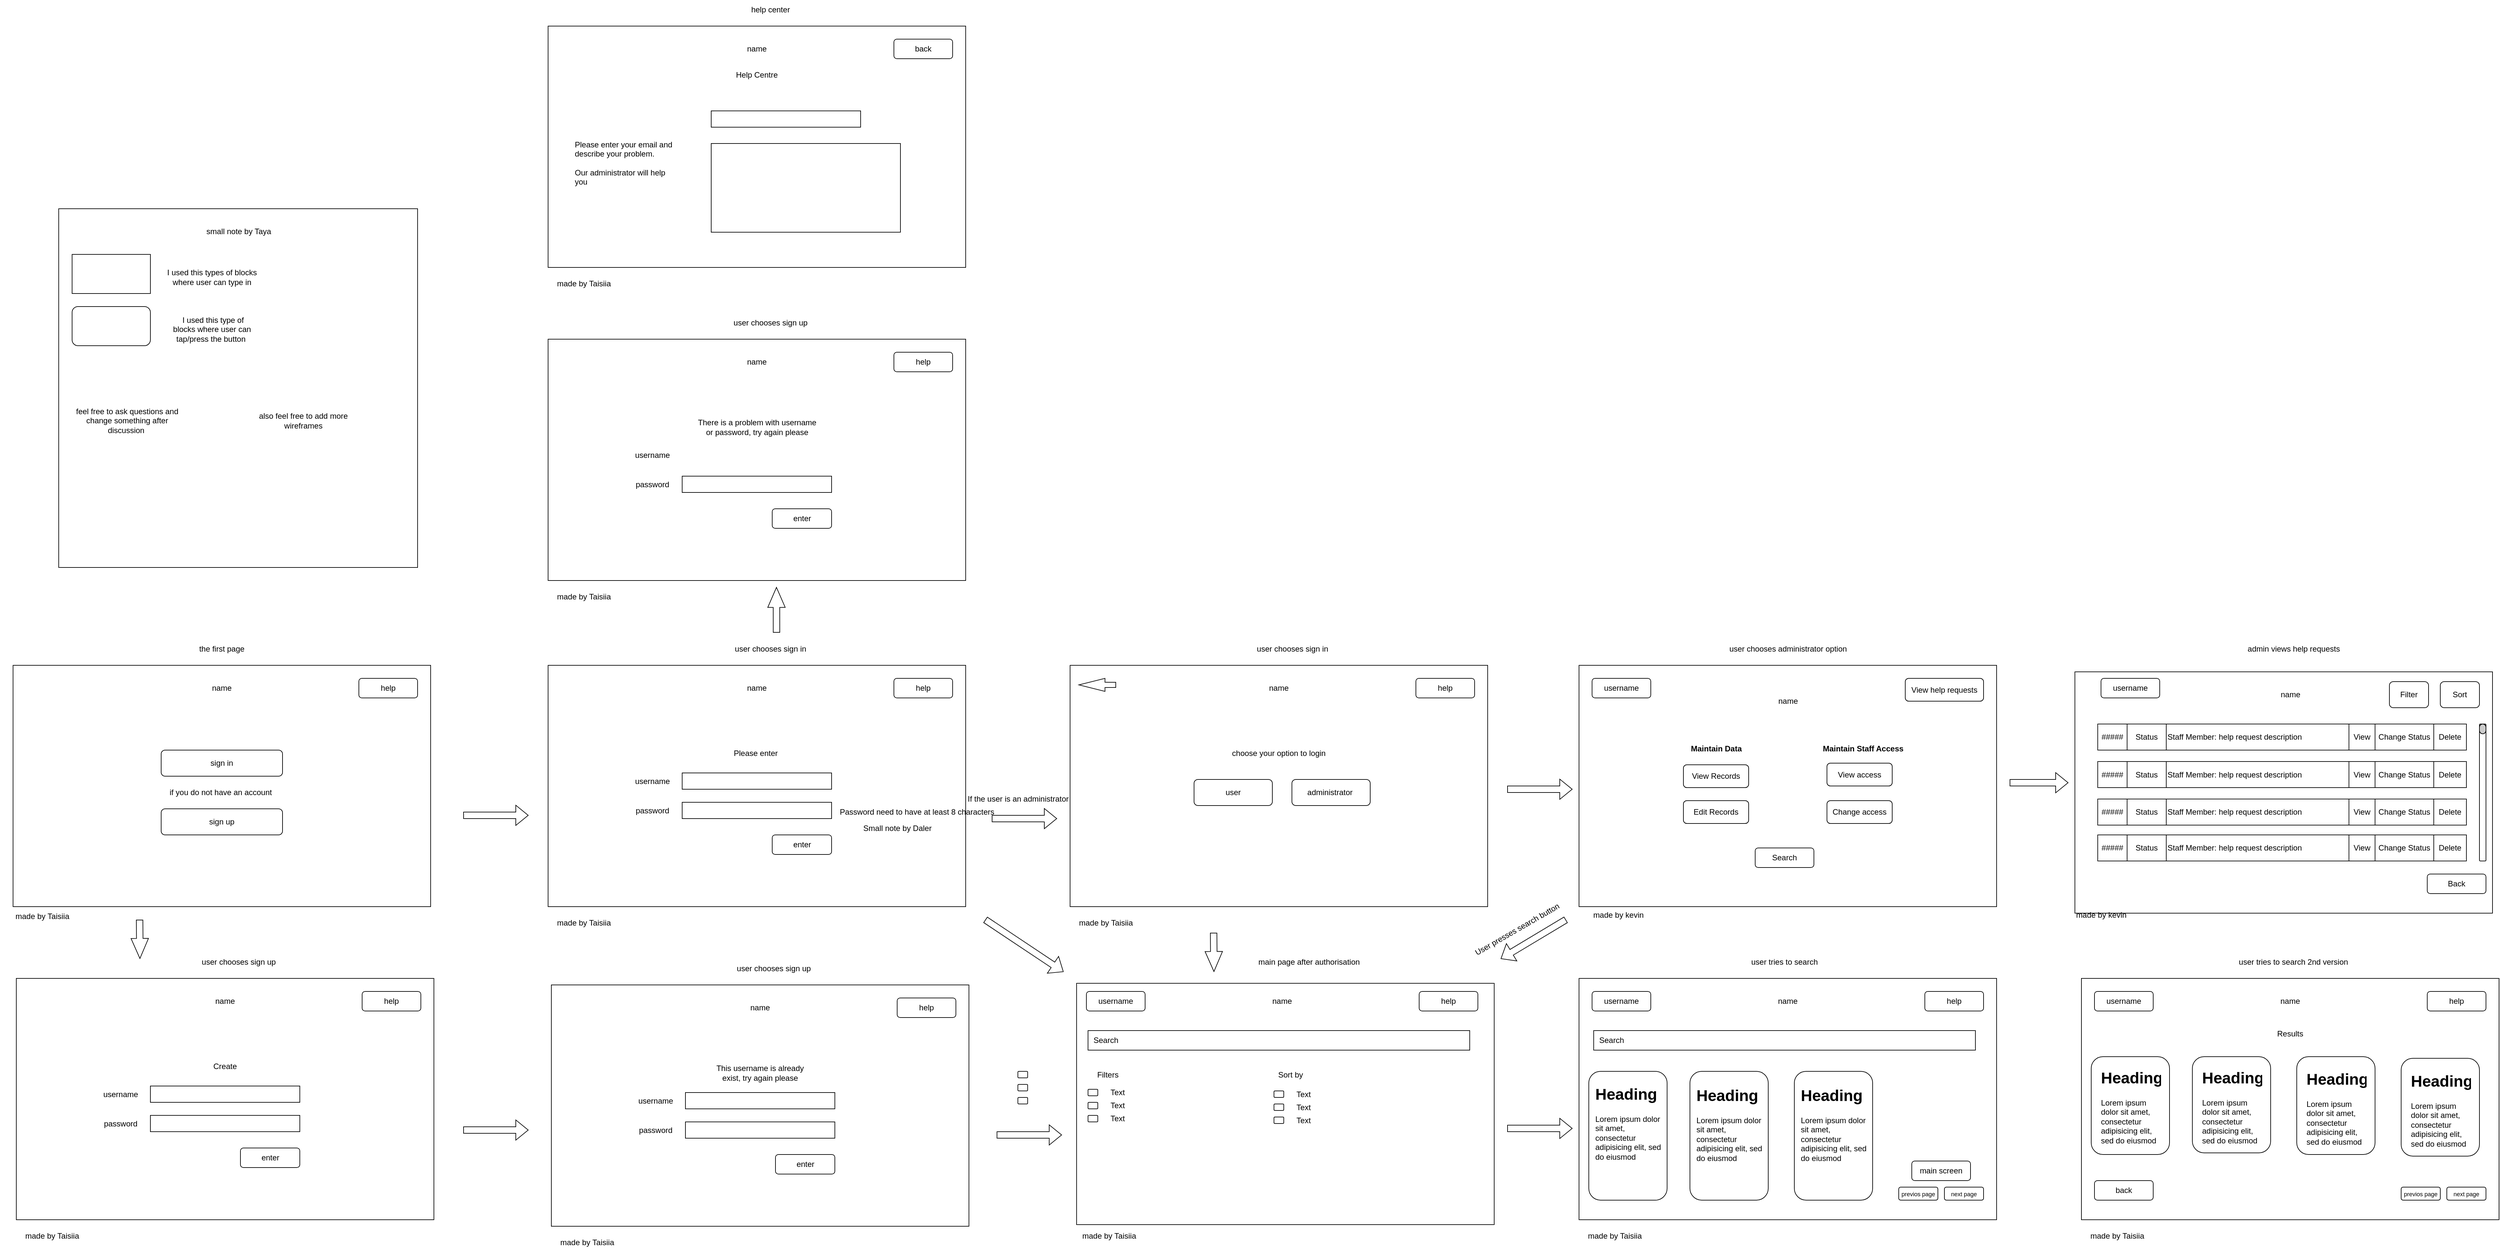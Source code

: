 <mxfile version="22.0.5" type="github">
  <diagram name="Page-1" id="gmUgVFKARMompz8cBliH">
    <mxGraphModel dx="1167" dy="1779" grid="1" gridSize="10" guides="1" tooltips="1" connect="1" arrows="1" fold="1" page="1" pageScale="1" pageWidth="827" pageHeight="1169" math="0" shadow="0">
      <root>
        <mxCell id="0" />
        <mxCell id="1" parent="0" />
        <mxCell id="yUiu3hchtchA_FLEPCTi-1" value="" style="rounded=0;whiteSpace=wrap;html=1;" parent="1" vertex="1">
          <mxGeometry x="80" y="110" width="640" height="370" as="geometry" />
        </mxCell>
        <mxCell id="yUiu3hchtchA_FLEPCTi-2" value="help" style="rounded=1;whiteSpace=wrap;html=1;" parent="1" vertex="1">
          <mxGeometry x="610" y="130" width="90" height="30" as="geometry" />
        </mxCell>
        <mxCell id="yUiu3hchtchA_FLEPCTi-3" value="name" style="text;html=1;strokeColor=none;fillColor=none;align=center;verticalAlign=middle;whiteSpace=wrap;rounded=0;" parent="1" vertex="1">
          <mxGeometry x="370" y="130" width="60" height="30" as="geometry" />
        </mxCell>
        <mxCell id="yUiu3hchtchA_FLEPCTi-5" value="sign in" style="rounded=1;whiteSpace=wrap;html=1;" parent="1" vertex="1">
          <mxGeometry x="307" y="240" width="186" height="40" as="geometry" />
        </mxCell>
        <mxCell id="yUiu3hchtchA_FLEPCTi-6" value="sign up" style="rounded=1;whiteSpace=wrap;html=1;" parent="1" vertex="1">
          <mxGeometry x="307" y="330" width="186" height="40" as="geometry" />
        </mxCell>
        <mxCell id="yUiu3hchtchA_FLEPCTi-7" value="if you do not have an account&amp;nbsp;" style="text;html=1;strokeColor=none;fillColor=none;align=center;verticalAlign=middle;whiteSpace=wrap;rounded=0;" parent="1" vertex="1">
          <mxGeometry x="300" y="290" width="200" height="30" as="geometry" />
        </mxCell>
        <mxCell id="yUiu3hchtchA_FLEPCTi-8" value="&amp;nbsp; &amp;nbsp; &amp;nbsp; &amp;nbsp; &amp;nbsp; &amp;nbsp; &amp;nbsp; &amp;nbsp; &amp;nbsp; &amp;nbsp; &amp;nbsp; &amp;nbsp; &amp;nbsp; &amp;nbsp; &amp;nbsp; &amp;nbsp; &amp;nbsp; &amp;nbsp; &amp;nbsp; &amp;nbsp; &amp;nbsp; &amp;nbsp; &amp;nbsp; &amp;nbsp; &amp;nbsp;&lt;span style=&quot;white-space: pre;&quot;&gt;&#x9;&lt;/span&gt;&lt;span style=&quot;white-space: pre;&quot;&gt;&#x9;&lt;/span&gt;&lt;span style=&quot;white-space: pre;&quot;&gt;&#x9;&lt;/span&gt;&lt;span style=&quot;white-space: pre;&quot;&gt;&#x9;&lt;/span&gt;" style="rounded=0;whiteSpace=wrap;html=1;" parent="1" vertex="1">
          <mxGeometry x="900" y="110" width="640" height="370" as="geometry" />
        </mxCell>
        <mxCell id="yUiu3hchtchA_FLEPCTi-9" value="help" style="rounded=1;whiteSpace=wrap;html=1;" parent="1" vertex="1">
          <mxGeometry x="1430" y="130" width="90" height="30" as="geometry" />
        </mxCell>
        <mxCell id="yUiu3hchtchA_FLEPCTi-10" value="name" style="text;html=1;strokeColor=none;fillColor=none;align=center;verticalAlign=middle;whiteSpace=wrap;rounded=0;" parent="1" vertex="1">
          <mxGeometry x="1190" y="130" width="60" height="30" as="geometry" />
        </mxCell>
        <mxCell id="yUiu3hchtchA_FLEPCTi-14" value="the first page" style="text;html=1;strokeColor=none;fillColor=none;align=center;verticalAlign=middle;whiteSpace=wrap;rounded=0;" parent="1" vertex="1">
          <mxGeometry x="335" y="70" width="130" height="30" as="geometry" />
        </mxCell>
        <mxCell id="yUiu3hchtchA_FLEPCTi-15" value="made by Taisiia" style="text;html=1;strokeColor=none;fillColor=none;align=center;verticalAlign=middle;whiteSpace=wrap;rounded=0;" parent="1" vertex="1">
          <mxGeometry x="60" y="480" width="130" height="30" as="geometry" />
        </mxCell>
        <mxCell id="yUiu3hchtchA_FLEPCTi-16" value="user chooses sign in" style="text;html=1;strokeColor=none;fillColor=none;align=center;verticalAlign=middle;whiteSpace=wrap;rounded=0;" parent="1" vertex="1">
          <mxGeometry x="1161" y="70" width="160" height="30" as="geometry" />
        </mxCell>
        <mxCell id="yUiu3hchtchA_FLEPCTi-17" value="Please enter&amp;nbsp;" style="text;html=1;strokeColor=none;fillColor=none;align=center;verticalAlign=middle;whiteSpace=wrap;rounded=0;" parent="1" vertex="1">
          <mxGeometry x="1145" y="230" width="150" height="30" as="geometry" />
        </mxCell>
        <mxCell id="yUiu3hchtchA_FLEPCTi-18" value="" style="rounded=0;whiteSpace=wrap;html=1;" parent="1" vertex="1">
          <mxGeometry x="1105.5" y="275" width="229" height="25" as="geometry" />
        </mxCell>
        <mxCell id="yUiu3hchtchA_FLEPCTi-20" value="" style="rounded=0;whiteSpace=wrap;html=1;" parent="1" vertex="1">
          <mxGeometry x="1105.5" y="320" width="229" height="25" as="geometry" />
        </mxCell>
        <mxCell id="yUiu3hchtchA_FLEPCTi-21" value="enter" style="rounded=1;whiteSpace=wrap;html=1;" parent="1" vertex="1">
          <mxGeometry x="1243.5" y="370" width="91" height="30" as="geometry" />
        </mxCell>
        <mxCell id="yUiu3hchtchA_FLEPCTi-22" value="username" style="text;html=1;strokeColor=none;fillColor=none;align=center;verticalAlign=middle;whiteSpace=wrap;rounded=0;" parent="1" vertex="1">
          <mxGeometry x="1030" y="272.5" width="60" height="30" as="geometry" />
        </mxCell>
        <mxCell id="yUiu3hchtchA_FLEPCTi-23" value="password" style="text;html=1;strokeColor=none;fillColor=none;align=center;verticalAlign=middle;whiteSpace=wrap;rounded=0;" parent="1" vertex="1">
          <mxGeometry x="1030" y="317.5" width="60" height="30" as="geometry" />
        </mxCell>
        <mxCell id="yUiu3hchtchA_FLEPCTi-25" value="made by Taisiia" style="text;html=1;strokeColor=none;fillColor=none;align=center;verticalAlign=middle;whiteSpace=wrap;rounded=0;" parent="1" vertex="1">
          <mxGeometry x="890" y="490" width="130" height="30" as="geometry" />
        </mxCell>
        <mxCell id="yUiu3hchtchA_FLEPCTi-26" value="" style="rounded=0;whiteSpace=wrap;html=1;" parent="1" vertex="1">
          <mxGeometry x="85" y="590" width="640" height="370" as="geometry" />
        </mxCell>
        <mxCell id="yUiu3hchtchA_FLEPCTi-27" value="help" style="rounded=1;whiteSpace=wrap;html=1;" parent="1" vertex="1">
          <mxGeometry x="615" y="610" width="90" height="30" as="geometry" />
        </mxCell>
        <mxCell id="yUiu3hchtchA_FLEPCTi-28" value="name" style="text;html=1;strokeColor=none;fillColor=none;align=center;verticalAlign=middle;whiteSpace=wrap;rounded=0;" parent="1" vertex="1">
          <mxGeometry x="375" y="610" width="60" height="30" as="geometry" />
        </mxCell>
        <mxCell id="yUiu3hchtchA_FLEPCTi-29" value="user chooses sign up" style="text;html=1;strokeColor=none;fillColor=none;align=center;verticalAlign=middle;whiteSpace=wrap;rounded=0;" parent="1" vertex="1">
          <mxGeometry x="346" y="550" width="160" height="30" as="geometry" />
        </mxCell>
        <mxCell id="yUiu3hchtchA_FLEPCTi-30" value="Create" style="text;html=1;strokeColor=none;fillColor=none;align=center;verticalAlign=middle;whiteSpace=wrap;rounded=0;" parent="1" vertex="1">
          <mxGeometry x="330" y="710" width="150" height="30" as="geometry" />
        </mxCell>
        <mxCell id="yUiu3hchtchA_FLEPCTi-31" value="" style="rounded=0;whiteSpace=wrap;html=1;" parent="1" vertex="1">
          <mxGeometry x="290.5" y="755" width="229" height="25" as="geometry" />
        </mxCell>
        <mxCell id="yUiu3hchtchA_FLEPCTi-32" value="" style="rounded=0;whiteSpace=wrap;html=1;" parent="1" vertex="1">
          <mxGeometry x="290.5" y="800" width="229" height="25" as="geometry" />
        </mxCell>
        <mxCell id="yUiu3hchtchA_FLEPCTi-33" value="enter" style="rounded=1;whiteSpace=wrap;html=1;" parent="1" vertex="1">
          <mxGeometry x="428.5" y="850" width="91" height="30" as="geometry" />
        </mxCell>
        <mxCell id="yUiu3hchtchA_FLEPCTi-34" value="username" style="text;html=1;strokeColor=none;fillColor=none;align=center;verticalAlign=middle;whiteSpace=wrap;rounded=0;" parent="1" vertex="1">
          <mxGeometry x="215" y="752.5" width="60" height="30" as="geometry" />
        </mxCell>
        <mxCell id="yUiu3hchtchA_FLEPCTi-35" value="password" style="text;html=1;strokeColor=none;fillColor=none;align=center;verticalAlign=middle;whiteSpace=wrap;rounded=0;" parent="1" vertex="1">
          <mxGeometry x="215" y="797.5" width="60" height="30" as="geometry" />
        </mxCell>
        <mxCell id="yUiu3hchtchA_FLEPCTi-36" value="made by Taisiia" style="text;html=1;strokeColor=none;fillColor=none;align=center;verticalAlign=middle;whiteSpace=wrap;rounded=0;" parent="1" vertex="1">
          <mxGeometry x="75" y="970" width="130" height="30" as="geometry" />
        </mxCell>
        <mxCell id="yUiu3hchtchA_FLEPCTi-37" value="" style="rounded=0;whiteSpace=wrap;html=1;" parent="1" vertex="1">
          <mxGeometry x="1700" y="110" width="640" height="370" as="geometry" />
        </mxCell>
        <mxCell id="yUiu3hchtchA_FLEPCTi-38" value="help" style="rounded=1;whiteSpace=wrap;html=1;" parent="1" vertex="1">
          <mxGeometry x="2230" y="130" width="90" height="30" as="geometry" />
        </mxCell>
        <mxCell id="yUiu3hchtchA_FLEPCTi-39" value="name" style="text;html=1;strokeColor=none;fillColor=none;align=center;verticalAlign=middle;whiteSpace=wrap;rounded=0;" parent="1" vertex="1">
          <mxGeometry x="1990" y="130" width="60" height="30" as="geometry" />
        </mxCell>
        <mxCell id="yUiu3hchtchA_FLEPCTi-40" value="user chooses sign in" style="text;html=1;strokeColor=none;fillColor=none;align=center;verticalAlign=middle;whiteSpace=wrap;rounded=0;" parent="1" vertex="1">
          <mxGeometry x="1961" y="70" width="160" height="30" as="geometry" />
        </mxCell>
        <mxCell id="yUiu3hchtchA_FLEPCTi-41" value="choose your option to login" style="text;html=1;strokeColor=none;fillColor=none;align=center;verticalAlign=middle;whiteSpace=wrap;rounded=0;" parent="1" vertex="1">
          <mxGeometry x="1945" y="230" width="150" height="30" as="geometry" />
        </mxCell>
        <mxCell id="yUiu3hchtchA_FLEPCTi-47" value="made by Taisiia" style="text;html=1;strokeColor=none;fillColor=none;align=center;verticalAlign=middle;whiteSpace=wrap;rounded=0;" parent="1" vertex="1">
          <mxGeometry x="1690" y="490" width="130" height="30" as="geometry" />
        </mxCell>
        <mxCell id="yUiu3hchtchA_FLEPCTi-48" value="user" style="rounded=1;whiteSpace=wrap;html=1;" parent="1" vertex="1">
          <mxGeometry x="1890" y="285" width="120" height="40" as="geometry" />
        </mxCell>
        <mxCell id="yUiu3hchtchA_FLEPCTi-49" value="administrator&amp;nbsp;" style="rounded=1;whiteSpace=wrap;html=1;" parent="1" vertex="1">
          <mxGeometry x="2040" y="285" width="120" height="40" as="geometry" />
        </mxCell>
        <mxCell id="PiKiJsa5mSB-Z5FfggwC-1" value="" style="rounded=0;whiteSpace=wrap;html=1;" parent="1" vertex="1">
          <mxGeometry x="1710" y="597.5" width="640" height="370" as="geometry" />
        </mxCell>
        <mxCell id="PiKiJsa5mSB-Z5FfggwC-2" value="help" style="rounded=1;whiteSpace=wrap;html=1;" parent="1" vertex="1">
          <mxGeometry x="2235" y="610" width="90" height="30" as="geometry" />
        </mxCell>
        <mxCell id="PiKiJsa5mSB-Z5FfggwC-3" value="name" style="text;html=1;strokeColor=none;fillColor=none;align=center;verticalAlign=middle;whiteSpace=wrap;rounded=0;" parent="1" vertex="1">
          <mxGeometry x="1995" y="610" width="60" height="30" as="geometry" />
        </mxCell>
        <mxCell id="PiKiJsa5mSB-Z5FfggwC-4" value="main page after authorisation&amp;nbsp;" style="text;html=1;strokeColor=none;fillColor=none;align=center;verticalAlign=middle;whiteSpace=wrap;rounded=0;" parent="1" vertex="1">
          <mxGeometry x="1966" y="550" width="204" height="30" as="geometry" />
        </mxCell>
        <mxCell id="PiKiJsa5mSB-Z5FfggwC-6" value="made by Taisiia" style="text;html=1;strokeColor=none;fillColor=none;align=center;verticalAlign=middle;whiteSpace=wrap;rounded=0;" parent="1" vertex="1">
          <mxGeometry x="1695" y="970" width="130" height="30" as="geometry" />
        </mxCell>
        <mxCell id="PiKiJsa5mSB-Z5FfggwC-9" value="" style="rounded=0;whiteSpace=wrap;html=1;" parent="1" vertex="1">
          <mxGeometry x="1727.5" y="670" width="585" height="30" as="geometry" />
        </mxCell>
        <mxCell id="PiKiJsa5mSB-Z5FfggwC-10" value="Search" style="text;html=1;strokeColor=none;fillColor=none;align=center;verticalAlign=middle;whiteSpace=wrap;rounded=0;" parent="1" vertex="1">
          <mxGeometry x="1725" y="670" width="60" height="30" as="geometry" />
        </mxCell>
        <mxCell id="PiKiJsa5mSB-Z5FfggwC-11" value="Filters" style="text;html=1;strokeColor=none;fillColor=none;align=center;verticalAlign=middle;whiteSpace=wrap;rounded=0;" parent="1" vertex="1">
          <mxGeometry x="1727.5" y="722.5" width="60" height="30" as="geometry" />
        </mxCell>
        <mxCell id="PiKiJsa5mSB-Z5FfggwC-12" value="Sort by" style="text;html=1;strokeColor=none;fillColor=none;align=center;verticalAlign=middle;whiteSpace=wrap;rounded=0;" parent="1" vertex="1">
          <mxGeometry x="2008" y="722.5" width="60" height="30" as="geometry" />
        </mxCell>
        <mxCell id="PiKiJsa5mSB-Z5FfggwC-13" value="Text" style="text;html=1;strokeColor=none;fillColor=none;align=center;verticalAlign=middle;whiteSpace=wrap;rounded=0;" parent="1" vertex="1">
          <mxGeometry x="1742.5" y="750" width="60" height="30" as="geometry" />
        </mxCell>
        <mxCell id="PiKiJsa5mSB-Z5FfggwC-15" value="" style="rounded=1;whiteSpace=wrap;html=1;" parent="1" vertex="1">
          <mxGeometry x="1727.5" y="760" width="15" height="10" as="geometry" />
        </mxCell>
        <mxCell id="PiKiJsa5mSB-Z5FfggwC-16" value="" style="rounded=1;whiteSpace=wrap;html=1;" parent="1" vertex="1">
          <mxGeometry x="1727.5" y="780" width="15" height="10" as="geometry" />
        </mxCell>
        <mxCell id="PiKiJsa5mSB-Z5FfggwC-17" value="" style="rounded=1;whiteSpace=wrap;html=1;" parent="1" vertex="1">
          <mxGeometry x="1727.5" y="800" width="15" height="10" as="geometry" />
        </mxCell>
        <mxCell id="PiKiJsa5mSB-Z5FfggwC-23" value="" style="shape=flexArrow;endArrow=classic;html=1;rounded=0;" parent="1" edge="1">
          <mxGeometry width="50" height="50" relative="1" as="geometry">
            <mxPoint x="770" y="340" as="sourcePoint" />
            <mxPoint x="870" y="340" as="targetPoint" />
          </mxGeometry>
        </mxCell>
        <mxCell id="PiKiJsa5mSB-Z5FfggwC-24" value="" style="shape=flexArrow;endArrow=classic;html=1;rounded=0;" parent="1" edge="1">
          <mxGeometry width="50" height="50" relative="1" as="geometry">
            <mxPoint x="1580" y="345" as="sourcePoint" />
            <mxPoint x="1680" y="345" as="targetPoint" />
          </mxGeometry>
        </mxCell>
        <mxCell id="PiKiJsa5mSB-Z5FfggwC-28" value="" style="rounded=1;whiteSpace=wrap;html=1;" parent="1" vertex="1">
          <mxGeometry x="1620" y="732.5" width="15" height="10" as="geometry" />
        </mxCell>
        <mxCell id="PiKiJsa5mSB-Z5FfggwC-29" value="" style="rounded=1;whiteSpace=wrap;html=1;" parent="1" vertex="1">
          <mxGeometry x="1620" y="752.5" width="15" height="10" as="geometry" />
        </mxCell>
        <mxCell id="PiKiJsa5mSB-Z5FfggwC-30" value="" style="rounded=1;whiteSpace=wrap;html=1;" parent="1" vertex="1">
          <mxGeometry x="1620" y="772.5" width="15" height="10" as="geometry" />
        </mxCell>
        <mxCell id="PiKiJsa5mSB-Z5FfggwC-31" value="" style="rounded=1;whiteSpace=wrap;html=1;" parent="1" vertex="1">
          <mxGeometry x="2012.5" y="762.5" width="15" height="10" as="geometry" />
        </mxCell>
        <mxCell id="PiKiJsa5mSB-Z5FfggwC-32" value="" style="rounded=1;whiteSpace=wrap;html=1;" parent="1" vertex="1">
          <mxGeometry x="2012.5" y="782.5" width="15" height="10" as="geometry" />
        </mxCell>
        <mxCell id="PiKiJsa5mSB-Z5FfggwC-33" value="" style="rounded=1;whiteSpace=wrap;html=1;" parent="1" vertex="1">
          <mxGeometry x="2012.5" y="802.5" width="15" height="10" as="geometry" />
        </mxCell>
        <mxCell id="PiKiJsa5mSB-Z5FfggwC-34" value="Text" style="text;html=1;strokeColor=none;fillColor=none;align=center;verticalAlign=middle;whiteSpace=wrap;rounded=0;" parent="1" vertex="1">
          <mxGeometry x="1742.5" y="770" width="60" height="30" as="geometry" />
        </mxCell>
        <mxCell id="PiKiJsa5mSB-Z5FfggwC-35" value="Text" style="text;html=1;strokeColor=none;fillColor=none;align=center;verticalAlign=middle;whiteSpace=wrap;rounded=0;" parent="1" vertex="1">
          <mxGeometry x="1742.5" y="790" width="60" height="30" as="geometry" />
        </mxCell>
        <mxCell id="PiKiJsa5mSB-Z5FfggwC-36" value="Text" style="text;html=1;strokeColor=none;fillColor=none;align=center;verticalAlign=middle;whiteSpace=wrap;rounded=0;" parent="1" vertex="1">
          <mxGeometry x="2027.5" y="792.5" width="60" height="30" as="geometry" />
        </mxCell>
        <mxCell id="PiKiJsa5mSB-Z5FfggwC-37" value="Text" style="text;html=1;strokeColor=none;fillColor=none;align=center;verticalAlign=middle;whiteSpace=wrap;rounded=0;" parent="1" vertex="1">
          <mxGeometry x="2027.5" y="772.5" width="60" height="30" as="geometry" />
        </mxCell>
        <mxCell id="PiKiJsa5mSB-Z5FfggwC-38" value="Text" style="text;html=1;strokeColor=none;fillColor=none;align=center;verticalAlign=middle;whiteSpace=wrap;rounded=0;" parent="1" vertex="1">
          <mxGeometry x="2027.5" y="752.5" width="60" height="30" as="geometry" />
        </mxCell>
        <mxCell id="PiKiJsa5mSB-Z5FfggwC-39" value="" style="rounded=0;whiteSpace=wrap;html=1;" parent="1" vertex="1">
          <mxGeometry x="905" y="600" width="640" height="370" as="geometry" />
        </mxCell>
        <mxCell id="PiKiJsa5mSB-Z5FfggwC-40" value="help" style="rounded=1;whiteSpace=wrap;html=1;" parent="1" vertex="1">
          <mxGeometry x="1435" y="620" width="90" height="30" as="geometry" />
        </mxCell>
        <mxCell id="PiKiJsa5mSB-Z5FfggwC-41" value="name" style="text;html=1;strokeColor=none;fillColor=none;align=center;verticalAlign=middle;whiteSpace=wrap;rounded=0;" parent="1" vertex="1">
          <mxGeometry x="1195" y="620" width="60" height="30" as="geometry" />
        </mxCell>
        <mxCell id="PiKiJsa5mSB-Z5FfggwC-42" value="user chooses sign up" style="text;html=1;strokeColor=none;fillColor=none;align=center;verticalAlign=middle;whiteSpace=wrap;rounded=0;" parent="1" vertex="1">
          <mxGeometry x="1166" y="560" width="160" height="30" as="geometry" />
        </mxCell>
        <mxCell id="PiKiJsa5mSB-Z5FfggwC-43" value="This username is already exist, try again please" style="text;html=1;strokeColor=none;fillColor=none;align=center;verticalAlign=middle;whiteSpace=wrap;rounded=0;" parent="1" vertex="1">
          <mxGeometry x="1150" y="720" width="150" height="30" as="geometry" />
        </mxCell>
        <mxCell id="PiKiJsa5mSB-Z5FfggwC-44" value="" style="rounded=0;whiteSpace=wrap;html=1;" parent="1" vertex="1">
          <mxGeometry x="1110.5" y="765" width="229" height="25" as="geometry" />
        </mxCell>
        <mxCell id="PiKiJsa5mSB-Z5FfggwC-45" value="" style="rounded=0;whiteSpace=wrap;html=1;" parent="1" vertex="1">
          <mxGeometry x="1110.5" y="810" width="229" height="25" as="geometry" />
        </mxCell>
        <mxCell id="PiKiJsa5mSB-Z5FfggwC-46" value="enter" style="rounded=1;whiteSpace=wrap;html=1;" parent="1" vertex="1">
          <mxGeometry x="1248.5" y="860" width="91" height="30" as="geometry" />
        </mxCell>
        <mxCell id="PiKiJsa5mSB-Z5FfggwC-47" value="username" style="text;html=1;strokeColor=none;fillColor=none;align=center;verticalAlign=middle;whiteSpace=wrap;rounded=0;" parent="1" vertex="1">
          <mxGeometry x="1035" y="762.5" width="60" height="30" as="geometry" />
        </mxCell>
        <mxCell id="PiKiJsa5mSB-Z5FfggwC-48" value="password" style="text;html=1;strokeColor=none;fillColor=none;align=center;verticalAlign=middle;whiteSpace=wrap;rounded=0;" parent="1" vertex="1">
          <mxGeometry x="1035" y="807.5" width="60" height="30" as="geometry" />
        </mxCell>
        <mxCell id="PiKiJsa5mSB-Z5FfggwC-49" value="made by Taisiia" style="text;html=1;strokeColor=none;fillColor=none;align=center;verticalAlign=middle;whiteSpace=wrap;rounded=0;" parent="1" vertex="1">
          <mxGeometry x="895" y="980" width="130" height="30" as="geometry" />
        </mxCell>
        <mxCell id="PiKiJsa5mSB-Z5FfggwC-50" value="" style="shape=flexArrow;endArrow=classic;html=1;rounded=0;" parent="1" edge="1">
          <mxGeometry width="50" height="50" relative="1" as="geometry">
            <mxPoint x="770" y="822.5" as="sourcePoint" />
            <mxPoint x="870" y="822.5" as="targetPoint" />
          </mxGeometry>
        </mxCell>
        <mxCell id="PiKiJsa5mSB-Z5FfggwC-51" value="" style="shape=flexArrow;endArrow=classic;html=1;rounded=0;endWidth=15.714;endSize=9.914;" parent="1" edge="1">
          <mxGeometry width="50" height="50" relative="1" as="geometry">
            <mxPoint x="273.95" y="500" as="sourcePoint" />
            <mxPoint x="274.45" y="560" as="targetPoint" />
          </mxGeometry>
        </mxCell>
        <mxCell id="PiKiJsa5mSB-Z5FfggwC-52" value="" style="shape=flexArrow;endArrow=classic;html=1;rounded=0;" parent="1" edge="1">
          <mxGeometry width="50" height="50" relative="1" as="geometry">
            <mxPoint x="1587.5" y="830" as="sourcePoint" />
            <mxPoint x="1687.5" y="830" as="targetPoint" />
          </mxGeometry>
        </mxCell>
        <mxCell id="PiKiJsa5mSB-Z5FfggwC-53" value="" style="shape=flexArrow;endArrow=classic;html=1;rounded=0;endWidth=15.714;endSize=9.914;" parent="1" edge="1">
          <mxGeometry width="50" height="50" relative="1" as="geometry">
            <mxPoint x="1920" y="520" as="sourcePoint" />
            <mxPoint x="1920.5" y="580" as="targetPoint" />
          </mxGeometry>
        </mxCell>
        <mxCell id="PiKiJsa5mSB-Z5FfggwC-54" value="" style="rounded=0;whiteSpace=wrap;html=1;" parent="1" vertex="1">
          <mxGeometry x="900" y="-390" width="640" height="370" as="geometry" />
        </mxCell>
        <mxCell id="PiKiJsa5mSB-Z5FfggwC-55" value="help" style="rounded=1;whiteSpace=wrap;html=1;" parent="1" vertex="1">
          <mxGeometry x="1430" y="-370" width="90" height="30" as="geometry" />
        </mxCell>
        <mxCell id="PiKiJsa5mSB-Z5FfggwC-56" value="name" style="text;html=1;strokeColor=none;fillColor=none;align=center;verticalAlign=middle;whiteSpace=wrap;rounded=0;" parent="1" vertex="1">
          <mxGeometry x="1190" y="-370" width="60" height="30" as="geometry" />
        </mxCell>
        <mxCell id="PiKiJsa5mSB-Z5FfggwC-57" value="user chooses sign up" style="text;html=1;strokeColor=none;fillColor=none;align=center;verticalAlign=middle;whiteSpace=wrap;rounded=0;" parent="1" vertex="1">
          <mxGeometry x="1161" y="-430" width="160" height="30" as="geometry" />
        </mxCell>
        <mxCell id="PiKiJsa5mSB-Z5FfggwC-58" value="There is a problem with username or password, try again please" style="text;html=1;strokeColor=none;fillColor=none;align=center;verticalAlign=middle;whiteSpace=wrap;rounded=0;" parent="1" vertex="1">
          <mxGeometry x="1122.5" y="-270" width="195" height="30" as="geometry" />
        </mxCell>
        <mxCell id="PiKiJsa5mSB-Z5FfggwC-59" value="" style="rounded=0;whiteSpace=wrap;html=1;" parent="1" vertex="1">
          <mxGeometry x="1150" y="-770" width="229" height="25" as="geometry" />
        </mxCell>
        <mxCell id="PiKiJsa5mSB-Z5FfggwC-60" value="" style="rounded=0;whiteSpace=wrap;html=1;" parent="1" vertex="1">
          <mxGeometry x="1105.5" y="-180" width="229" height="25" as="geometry" />
        </mxCell>
        <mxCell id="PiKiJsa5mSB-Z5FfggwC-61" value="enter" style="rounded=1;whiteSpace=wrap;html=1;" parent="1" vertex="1">
          <mxGeometry x="1243.5" y="-130" width="91" height="30" as="geometry" />
        </mxCell>
        <mxCell id="PiKiJsa5mSB-Z5FfggwC-62" value="username" style="text;html=1;strokeColor=none;fillColor=none;align=center;verticalAlign=middle;whiteSpace=wrap;rounded=0;" parent="1" vertex="1">
          <mxGeometry x="1030" y="-227.5" width="60" height="30" as="geometry" />
        </mxCell>
        <mxCell id="PiKiJsa5mSB-Z5FfggwC-63" value="password" style="text;html=1;strokeColor=none;fillColor=none;align=center;verticalAlign=middle;whiteSpace=wrap;rounded=0;" parent="1" vertex="1">
          <mxGeometry x="1030" y="-182.5" width="60" height="30" as="geometry" />
        </mxCell>
        <mxCell id="PiKiJsa5mSB-Z5FfggwC-64" value="made by Taisiia" style="text;html=1;strokeColor=none;fillColor=none;align=center;verticalAlign=middle;whiteSpace=wrap;rounded=0;" parent="1" vertex="1">
          <mxGeometry x="890" y="-10" width="130" height="30" as="geometry" />
        </mxCell>
        <mxCell id="PiKiJsa5mSB-Z5FfggwC-65" value="" style="shape=flexArrow;endArrow=classic;html=1;rounded=0;endWidth=15.714;endSize=9.914;entryX=0.328;entryY=1;entryDx=0;entryDy=0;entryPerimeter=0;" parent="1" edge="1">
          <mxGeometry width="50" height="50" relative="1" as="geometry">
            <mxPoint x="1250.08" y="60" as="sourcePoint" />
            <mxPoint x="1250" y="-10.0" as="targetPoint" />
          </mxGeometry>
        </mxCell>
        <mxCell id="PiKiJsa5mSB-Z5FfggwC-66" value="" style="rounded=0;whiteSpace=wrap;html=1;" parent="1" vertex="1">
          <mxGeometry x="2480" y="590" width="640" height="370" as="geometry" />
        </mxCell>
        <mxCell id="PiKiJsa5mSB-Z5FfggwC-67" value="help" style="rounded=1;whiteSpace=wrap;html=1;" parent="1" vertex="1">
          <mxGeometry x="3010" y="610" width="90" height="30" as="geometry" />
        </mxCell>
        <mxCell id="PiKiJsa5mSB-Z5FfggwC-68" value="name" style="text;html=1;strokeColor=none;fillColor=none;align=center;verticalAlign=middle;whiteSpace=wrap;rounded=0;" parent="1" vertex="1">
          <mxGeometry x="2770" y="610" width="60" height="30" as="geometry" />
        </mxCell>
        <mxCell id="PiKiJsa5mSB-Z5FfggwC-70" value="made by Taisiia" style="text;html=1;strokeColor=none;fillColor=none;align=center;verticalAlign=middle;whiteSpace=wrap;rounded=0;" parent="1" vertex="1">
          <mxGeometry x="2470" y="970" width="130" height="30" as="geometry" />
        </mxCell>
        <mxCell id="PiKiJsa5mSB-Z5FfggwC-71" value="" style="rounded=0;whiteSpace=wrap;html=1;" parent="1" vertex="1">
          <mxGeometry x="2502.5" y="670" width="585" height="30" as="geometry" />
        </mxCell>
        <mxCell id="PiKiJsa5mSB-Z5FfggwC-72" value="Search" style="text;html=1;strokeColor=none;fillColor=none;align=center;verticalAlign=middle;whiteSpace=wrap;rounded=0;" parent="1" vertex="1">
          <mxGeometry x="2500" y="670" width="60" height="30" as="geometry" />
        </mxCell>
        <mxCell id="PiKiJsa5mSB-Z5FfggwC-97" value="" style="rounded=1;whiteSpace=wrap;html=1;" parent="1" vertex="1">
          <mxGeometry x="2495" y="732.5" width="120" height="197.5" as="geometry" />
        </mxCell>
        <mxCell id="PiKiJsa5mSB-Z5FfggwC-98" value="" style="rounded=1;whiteSpace=wrap;html=1;" parent="1" vertex="1">
          <mxGeometry x="2650" y="732.5" width="120" height="197.5" as="geometry" />
        </mxCell>
        <mxCell id="PiKiJsa5mSB-Z5FfggwC-99" value="" style="rounded=1;whiteSpace=wrap;html=1;" parent="1" vertex="1">
          <mxGeometry x="2810" y="732.5" width="120" height="197.5" as="geometry" />
        </mxCell>
        <mxCell id="PiKiJsa5mSB-Z5FfggwC-102" value="username" style="rounded=1;whiteSpace=wrap;html=1;" parent="1" vertex="1">
          <mxGeometry x="1725" y="610" width="90" height="30" as="geometry" />
        </mxCell>
        <mxCell id="PiKiJsa5mSB-Z5FfggwC-103" value="username" style="rounded=1;whiteSpace=wrap;html=1;" parent="1" vertex="1">
          <mxGeometry x="2500" y="610" width="90" height="30" as="geometry" />
        </mxCell>
        <mxCell id="PiKiJsa5mSB-Z5FfggwC-107" value="&lt;font style=&quot;font-size: 9px;&quot;&gt;next page&lt;/font&gt;" style="rounded=1;whiteSpace=wrap;html=1;" parent="1" vertex="1">
          <mxGeometry x="3040" y="910" width="60" height="20" as="geometry" />
        </mxCell>
        <mxCell id="PiKiJsa5mSB-Z5FfggwC-109" value="&lt;font style=&quot;font-size: 9px;&quot;&gt;previos page&lt;/font&gt;" style="rounded=1;whiteSpace=wrap;html=1;" parent="1" vertex="1">
          <mxGeometry x="2970" y="910" width="60" height="20" as="geometry" />
        </mxCell>
        <mxCell id="PiKiJsa5mSB-Z5FfggwC-111" value="main screen" style="rounded=1;whiteSpace=wrap;html=1;" parent="1" vertex="1">
          <mxGeometry x="2990" y="870" width="90" height="30" as="geometry" />
        </mxCell>
        <mxCell id="PiKiJsa5mSB-Z5FfggwC-116" value="" style="rounded=0;whiteSpace=wrap;html=1;" parent="1" vertex="1">
          <mxGeometry x="3250" y="590" width="640" height="370" as="geometry" />
        </mxCell>
        <mxCell id="PiKiJsa5mSB-Z5FfggwC-117" value="help" style="rounded=1;whiteSpace=wrap;html=1;" parent="1" vertex="1">
          <mxGeometry x="3780" y="610" width="90" height="30" as="geometry" />
        </mxCell>
        <mxCell id="PiKiJsa5mSB-Z5FfggwC-118" value="name" style="text;html=1;strokeColor=none;fillColor=none;align=center;verticalAlign=middle;whiteSpace=wrap;rounded=0;" parent="1" vertex="1">
          <mxGeometry x="3540" y="610" width="60" height="30" as="geometry" />
        </mxCell>
        <mxCell id="PiKiJsa5mSB-Z5FfggwC-119" value="made by Taisiia" style="text;html=1;strokeColor=none;fillColor=none;align=center;verticalAlign=middle;whiteSpace=wrap;rounded=0;" parent="1" vertex="1">
          <mxGeometry x="3240" y="970" width="130" height="30" as="geometry" />
        </mxCell>
        <mxCell id="PiKiJsa5mSB-Z5FfggwC-122" value="" style="rounded=1;whiteSpace=wrap;html=1;" parent="1" vertex="1">
          <mxGeometry x="3265" y="710" width="120" height="150" as="geometry" />
        </mxCell>
        <mxCell id="PiKiJsa5mSB-Z5FfggwC-123" value="" style="rounded=1;whiteSpace=wrap;html=1;" parent="1" vertex="1">
          <mxGeometry x="3420" y="710" width="120" height="147.5" as="geometry" />
        </mxCell>
        <mxCell id="PiKiJsa5mSB-Z5FfggwC-124" value="" style="rounded=1;whiteSpace=wrap;html=1;" parent="1" vertex="1">
          <mxGeometry x="3580" y="710" width="120" height="150" as="geometry" />
        </mxCell>
        <mxCell id="PiKiJsa5mSB-Z5FfggwC-125" value="username" style="rounded=1;whiteSpace=wrap;html=1;" parent="1" vertex="1">
          <mxGeometry x="3270" y="610" width="90" height="30" as="geometry" />
        </mxCell>
        <mxCell id="PiKiJsa5mSB-Z5FfggwC-126" value="&lt;font style=&quot;font-size: 9px;&quot;&gt;next page&lt;/font&gt;" style="rounded=1;whiteSpace=wrap;html=1;" parent="1" vertex="1">
          <mxGeometry x="3810" y="910" width="60" height="20" as="geometry" />
        </mxCell>
        <mxCell id="PiKiJsa5mSB-Z5FfggwC-127" value="&lt;font style=&quot;font-size: 9px;&quot;&gt;previos page&lt;/font&gt;" style="rounded=1;whiteSpace=wrap;html=1;" parent="1" vertex="1">
          <mxGeometry x="3740" y="910" width="60" height="20" as="geometry" />
        </mxCell>
        <mxCell id="PiKiJsa5mSB-Z5FfggwC-128" value="back" style="rounded=1;whiteSpace=wrap;html=1;" parent="1" vertex="1">
          <mxGeometry x="3270" y="900" width="90" height="30" as="geometry" />
        </mxCell>
        <mxCell id="PiKiJsa5mSB-Z5FfggwC-132" value="Results" style="text;html=1;strokeColor=none;fillColor=none;align=center;verticalAlign=middle;whiteSpace=wrap;rounded=0;" parent="1" vertex="1">
          <mxGeometry x="3540" y="660" width="60" height="30" as="geometry" />
        </mxCell>
        <mxCell id="PiKiJsa5mSB-Z5FfggwC-149" value="" style="rounded=1;whiteSpace=wrap;html=1;" parent="1" vertex="1">
          <mxGeometry x="3740" y="712.5" width="120" height="150" as="geometry" />
        </mxCell>
        <mxCell id="PiKiJsa5mSB-Z5FfggwC-151" value="&lt;h1&gt;Heading&lt;/h1&gt;&lt;p&gt;Lorem ipsum dolor sit amet, consectetur adipisicing elit, sed do eiusmod tempor incididunt ut labore et dolore magna aliqua.&lt;/p&gt;" style="text;html=1;strokeColor=none;fillColor=none;spacing=5;spacingTop=-20;whiteSpace=wrap;overflow=hidden;rounded=0;" parent="1" vertex="1">
          <mxGeometry x="2500" y="747.5" width="110" height="120" as="geometry" />
        </mxCell>
        <mxCell id="PiKiJsa5mSB-Z5FfggwC-152" value="&lt;h1&gt;Heading&lt;/h1&gt;&lt;p&gt;Lorem ipsum dolor sit amet, consectetur adipisicing elit, sed do eiusmod tempor incididunt ut labore et dolore magna aliqua.&lt;/p&gt;" style="text;html=1;strokeColor=none;fillColor=none;spacing=5;spacingTop=-20;whiteSpace=wrap;overflow=hidden;rounded=0;" parent="1" vertex="1">
          <mxGeometry x="2655" y="750" width="110" height="120" as="geometry" />
        </mxCell>
        <mxCell id="PiKiJsa5mSB-Z5FfggwC-153" value="&lt;h1&gt;Heading&lt;/h1&gt;&lt;p&gt;Lorem ipsum dolor sit amet, consectetur adipisicing elit, sed do eiusmod tempor incididunt ut labore et dolore magna aliqua.&lt;/p&gt;" style="text;html=1;strokeColor=none;fillColor=none;spacing=5;spacingTop=-20;whiteSpace=wrap;overflow=hidden;rounded=0;" parent="1" vertex="1">
          <mxGeometry x="2815" y="750" width="110" height="120" as="geometry" />
        </mxCell>
        <mxCell id="PiKiJsa5mSB-Z5FfggwC-154" value="" style="whiteSpace=wrap;html=1;aspect=fixed;" parent="1" vertex="1">
          <mxGeometry x="150" y="-590" width="550" height="550" as="geometry" />
        </mxCell>
        <mxCell id="PiKiJsa5mSB-Z5FfggwC-155" value="small note by Taya" style="text;html=1;strokeColor=none;fillColor=none;align=center;verticalAlign=middle;whiteSpace=wrap;rounded=0;" parent="1" vertex="1">
          <mxGeometry x="336" y="-570" width="180" height="30" as="geometry" />
        </mxCell>
        <mxCell id="PiKiJsa5mSB-Z5FfggwC-156" value="" style="rounded=0;whiteSpace=wrap;html=1;" parent="1" vertex="1">
          <mxGeometry x="170.5" y="-520" width="120" height="60" as="geometry" />
        </mxCell>
        <mxCell id="PiKiJsa5mSB-Z5FfggwC-157" value="I used this types of blocks where user can type in" style="text;html=1;strokeColor=none;fillColor=none;align=center;verticalAlign=middle;whiteSpace=wrap;rounded=0;" parent="1" vertex="1">
          <mxGeometry x="300" y="-500" width="170" height="30" as="geometry" />
        </mxCell>
        <mxCell id="PiKiJsa5mSB-Z5FfggwC-158" value="" style="rounded=1;whiteSpace=wrap;html=1;" parent="1" vertex="1">
          <mxGeometry x="170.5" y="-440" width="120" height="60" as="geometry" />
        </mxCell>
        <mxCell id="PiKiJsa5mSB-Z5FfggwC-159" value="&amp;nbsp;I used this type of blocks where user can tap/press the button&amp;nbsp;" style="text;html=1;strokeColor=none;fillColor=none;align=center;verticalAlign=middle;whiteSpace=wrap;rounded=0;" parent="1" vertex="1">
          <mxGeometry x="320" y="-420" width="130" height="30" as="geometry" />
        </mxCell>
        <mxCell id="PiKiJsa5mSB-Z5FfggwC-160" value="feel free to ask questions and change something after discussion&amp;nbsp;" style="text;html=1;strokeColor=none;fillColor=none;align=center;verticalAlign=middle;whiteSpace=wrap;rounded=0;" parent="1" vertex="1">
          <mxGeometry x="175" y="-280" width="160" height="30" as="geometry" />
        </mxCell>
        <mxCell id="PiKiJsa5mSB-Z5FfggwC-161" value="also feel free to add more wireframes" style="text;html=1;strokeColor=none;fillColor=none;align=center;verticalAlign=middle;whiteSpace=wrap;rounded=0;" parent="1" vertex="1">
          <mxGeometry x="450" y="-280" width="150" height="30" as="geometry" />
        </mxCell>
        <mxCell id="PiKiJsa5mSB-Z5FfggwC-162" value="" style="rounded=0;whiteSpace=wrap;html=1;" parent="1" vertex="1">
          <mxGeometry x="900" y="-870" width="640" height="370" as="geometry" />
        </mxCell>
        <mxCell id="PiKiJsa5mSB-Z5FfggwC-163" value="back" style="rounded=1;whiteSpace=wrap;html=1;" parent="1" vertex="1">
          <mxGeometry x="1430" y="-850" width="90" height="30" as="geometry" />
        </mxCell>
        <mxCell id="PiKiJsa5mSB-Z5FfggwC-164" value="name" style="text;html=1;strokeColor=none;fillColor=none;align=center;verticalAlign=middle;whiteSpace=wrap;rounded=0;" parent="1" vertex="1">
          <mxGeometry x="1190" y="-850" width="60" height="30" as="geometry" />
        </mxCell>
        <mxCell id="PiKiJsa5mSB-Z5FfggwC-165" value="help center" style="text;html=1;strokeColor=none;fillColor=none;align=center;verticalAlign=middle;whiteSpace=wrap;rounded=0;" parent="1" vertex="1">
          <mxGeometry x="1161" y="-910" width="160" height="30" as="geometry" />
        </mxCell>
        <mxCell id="PiKiJsa5mSB-Z5FfggwC-166" value="Help Centre" style="text;html=1;strokeColor=none;fillColor=none;align=center;verticalAlign=middle;whiteSpace=wrap;rounded=0;" parent="1" vertex="1">
          <mxGeometry x="1145" y="-810" width="150" height="30" as="geometry" />
        </mxCell>
        <mxCell id="PiKiJsa5mSB-Z5FfggwC-167" value="made by Taisiia" style="text;html=1;strokeColor=none;fillColor=none;align=center;verticalAlign=middle;whiteSpace=wrap;rounded=0;" parent="1" vertex="1">
          <mxGeometry x="890" y="-490" width="130" height="30" as="geometry" />
        </mxCell>
        <mxCell id="PiKiJsa5mSB-Z5FfggwC-170" value="" style="rounded=0;whiteSpace=wrap;html=1;" parent="1" vertex="1">
          <mxGeometry x="1150" y="-690" width="290" height="136" as="geometry" />
        </mxCell>
        <mxCell id="PiKiJsa5mSB-Z5FfggwC-171" value="Please enter your email and describe your problem. &lt;br&gt;&lt;br&gt;Our administrator will help you" style="text;html=1;strokeColor=none;fillColor=none;align=left;verticalAlign=middle;whiteSpace=wrap;rounded=0;" parent="1" vertex="1">
          <mxGeometry x="938.5" y="-720" width="151.5" height="120" as="geometry" />
        </mxCell>
        <mxCell id="PiKiJsa5mSB-Z5FfggwC-172" value="" style="rounded=0;whiteSpace=wrap;html=1;" parent="1" vertex="1">
          <mxGeometry x="1150" y="-740" width="229" height="25" as="geometry" />
        </mxCell>
        <mxCell id="PiKiJsa5mSB-Z5FfggwC-173" value="user tries to search" style="text;html=1;strokeColor=none;fillColor=none;align=center;verticalAlign=middle;whiteSpace=wrap;rounded=0;" parent="1" vertex="1">
          <mxGeometry x="2725" y="550" width="140" height="30" as="geometry" />
        </mxCell>
        <mxCell id="PiKiJsa5mSB-Z5FfggwC-174" value="user tries to search 2nd version" style="text;html=1;strokeColor=none;fillColor=none;align=center;verticalAlign=middle;whiteSpace=wrap;rounded=0;" parent="1" vertex="1">
          <mxGeometry x="3490" y="550" width="170" height="30" as="geometry" />
        </mxCell>
        <mxCell id="PiKiJsa5mSB-Z5FfggwC-176" value="&lt;h1&gt;Heading&lt;/h1&gt;&lt;p&gt;Lorem ipsum dolor sit amet, consectetur adipisicing elit, sed do eiusmod tempor incididunt ut labore et dolore magna aliqua.&lt;/p&gt;" style="text;html=1;strokeColor=none;fillColor=none;spacing=5;spacingTop=-20;whiteSpace=wrap;overflow=hidden;rounded=0;" parent="1" vertex="1">
          <mxGeometry x="3275" y="722.5" width="100" height="120" as="geometry" />
        </mxCell>
        <mxCell id="PiKiJsa5mSB-Z5FfggwC-177" value="&lt;h1&gt;Heading&lt;/h1&gt;&lt;p&gt;Lorem ipsum dolor sit amet, consectetur adipisicing elit, sed do eiusmod tempor incididunt ut labore et dolore magna aliqua.&lt;/p&gt;" style="text;html=1;strokeColor=none;fillColor=none;spacing=5;spacingTop=-20;whiteSpace=wrap;overflow=hidden;rounded=0;" parent="1" vertex="1">
          <mxGeometry x="3430" y="722.5" width="100" height="120" as="geometry" />
        </mxCell>
        <mxCell id="PiKiJsa5mSB-Z5FfggwC-178" value="&lt;h1&gt;Heading&lt;/h1&gt;&lt;p&gt;Lorem ipsum dolor sit amet, consectetur adipisicing elit, sed do eiusmod tempor incididunt ut labore et dolore magna aliqua.&lt;/p&gt;" style="text;html=1;strokeColor=none;fillColor=none;spacing=5;spacingTop=-20;whiteSpace=wrap;overflow=hidden;rounded=0;" parent="1" vertex="1">
          <mxGeometry x="3590" y="725" width="100" height="120" as="geometry" />
        </mxCell>
        <mxCell id="PiKiJsa5mSB-Z5FfggwC-179" value="&lt;h1&gt;Heading&lt;/h1&gt;&lt;p&gt;Lorem ipsum dolor sit amet, consectetur adipisicing elit, sed do eiusmod tempor incididunt ut labore et dolore magna aliqua.&lt;/p&gt;" style="text;html=1;strokeColor=none;fillColor=none;spacing=5;spacingTop=-20;whiteSpace=wrap;overflow=hidden;rounded=0;" parent="1" vertex="1">
          <mxGeometry x="3750" y="727.5" width="100" height="120" as="geometry" />
        </mxCell>
        <mxCell id="PiKiJsa5mSB-Z5FfggwC-180" value="" style="shape=flexArrow;endArrow=classic;html=1;rounded=0;" parent="1" edge="1">
          <mxGeometry width="50" height="50" relative="1" as="geometry">
            <mxPoint x="2370" y="820" as="sourcePoint" />
            <mxPoint x="2470" y="820" as="targetPoint" />
          </mxGeometry>
        </mxCell>
        <mxCell id="cDdi2DRgxbYs-q_2n6CJ-1" value="" style="shape=flexArrow;endArrow=classic;html=1;rounded=0;" parent="1" edge="1">
          <mxGeometry width="50" height="50" relative="1" as="geometry">
            <mxPoint x="2370" y="300" as="sourcePoint" />
            <mxPoint x="2470" y="300" as="targetPoint" />
          </mxGeometry>
        </mxCell>
        <mxCell id="cDdi2DRgxbYs-q_2n6CJ-2" value="" style="rounded=0;whiteSpace=wrap;html=1;" parent="1" vertex="1">
          <mxGeometry x="2480" y="110" width="640" height="370" as="geometry" />
        </mxCell>
        <mxCell id="cDdi2DRgxbYs-q_2n6CJ-3" value="user chooses administrator option" style="text;html=1;align=center;verticalAlign=middle;resizable=0;points=[];autosize=1;strokeColor=none;fillColor=none;" parent="1" vertex="1">
          <mxGeometry x="2700" y="70" width="200" height="30" as="geometry" />
        </mxCell>
        <mxCell id="cDdi2DRgxbYs-q_2n6CJ-5" value="name" style="text;html=1;align=center;verticalAlign=middle;resizable=0;points=[];autosize=1;strokeColor=none;fillColor=none;" parent="1" vertex="1">
          <mxGeometry x="2775" y="150" width="50" height="30" as="geometry" />
        </mxCell>
        <mxCell id="cDdi2DRgxbYs-q_2n6CJ-6" value="" style="shape=flexArrow;endArrow=classic;html=1;rounded=0;" parent="1" edge="1">
          <mxGeometry width="50" height="50" relative="1" as="geometry">
            <mxPoint x="1570" y="500" as="sourcePoint" />
            <mxPoint x="1690" y="580" as="targetPoint" />
          </mxGeometry>
        </mxCell>
        <mxCell id="cDdi2DRgxbYs-q_2n6CJ-7" value="If the user is an administrator" style="text;html=1;align=center;verticalAlign=middle;resizable=0;points=[];autosize=1;strokeColor=none;fillColor=none;" parent="1" vertex="1">
          <mxGeometry x="1530" y="300" width="180" height="30" as="geometry" />
        </mxCell>
        <mxCell id="cDdi2DRgxbYs-q_2n6CJ-9" value="username" style="rounded=1;whiteSpace=wrap;html=1;" parent="1" vertex="1">
          <mxGeometry x="2500" y="130" width="90" height="30" as="geometry" />
        </mxCell>
        <mxCell id="cDdi2DRgxbYs-q_2n6CJ-13" value="Search" style="rounded=1;whiteSpace=wrap;html=1;" parent="1" vertex="1">
          <mxGeometry x="2750" y="390" width="90" height="30" as="geometry" />
        </mxCell>
        <mxCell id="cDdi2DRgxbYs-q_2n6CJ-14" value="View Records" style="rounded=1;whiteSpace=wrap;html=1;" parent="1" vertex="1">
          <mxGeometry x="2640" y="262.5" width="100" height="35" as="geometry" />
        </mxCell>
        <mxCell id="cDdi2DRgxbYs-q_2n6CJ-15" value="Edit Records" style="rounded=1;whiteSpace=wrap;html=1;" parent="1" vertex="1">
          <mxGeometry x="2640" y="317.5" width="100" height="35" as="geometry" />
        </mxCell>
        <mxCell id="cDdi2DRgxbYs-q_2n6CJ-19" value="Change access" style="rounded=1;whiteSpace=wrap;html=1;" parent="1" vertex="1">
          <mxGeometry x="2860" y="317.5" width="100" height="35" as="geometry" />
        </mxCell>
        <mxCell id="cDdi2DRgxbYs-q_2n6CJ-20" value="Maintain Data" style="text;html=1;align=center;verticalAlign=middle;resizable=0;points=[];autosize=1;strokeColor=none;fillColor=none;fontStyle=1" parent="1" vertex="1">
          <mxGeometry x="2640" y="222.5" width="100" height="30" as="geometry" />
        </mxCell>
        <mxCell id="cDdi2DRgxbYs-q_2n6CJ-21" value="View access" style="rounded=1;whiteSpace=wrap;html=1;" parent="1" vertex="1">
          <mxGeometry x="2860" y="260" width="100" height="35" as="geometry" />
        </mxCell>
        <mxCell id="cDdi2DRgxbYs-q_2n6CJ-22" value="Maintain Staff Access" style="text;html=1;align=center;verticalAlign=middle;resizable=0;points=[];autosize=1;strokeColor=none;fillColor=none;fontStyle=1" parent="1" vertex="1">
          <mxGeometry x="2840" y="222.5" width="150" height="30" as="geometry" />
        </mxCell>
        <mxCell id="cDdi2DRgxbYs-q_2n6CJ-26" value="" style="shape=flexArrow;endArrow=classic;html=1;rounded=0;" parent="1" edge="1">
          <mxGeometry width="50" height="50" relative="1" as="geometry">
            <mxPoint x="2460" y="500" as="sourcePoint" />
            <mxPoint x="2360" y="560" as="targetPoint" />
          </mxGeometry>
        </mxCell>
        <mxCell id="cDdi2DRgxbYs-q_2n6CJ-27" value="User presses search button" style="text;html=1;align=center;verticalAlign=middle;resizable=0;points=[];autosize=1;strokeColor=none;fillColor=none;rotation=-30;" parent="1" vertex="1">
          <mxGeometry x="2300" y="500" width="170" height="30" as="geometry" />
        </mxCell>
        <mxCell id="cDdi2DRgxbYs-q_2n6CJ-28" value="made by kevin" style="text;html=1;align=center;verticalAlign=middle;resizable=0;points=[];autosize=1;strokeColor=none;fillColor=none;" parent="1" vertex="1">
          <mxGeometry x="2490" y="478" width="100" height="30" as="geometry" />
        </mxCell>
        <mxCell id="cDdi2DRgxbYs-q_2n6CJ-30" value="View help requests" style="rounded=1;whiteSpace=wrap;html=1;" parent="1" vertex="1">
          <mxGeometry x="2980" y="130" width="120" height="35" as="geometry" />
        </mxCell>
        <mxCell id="cDdi2DRgxbYs-q_2n6CJ-32" value="" style="rounded=0;whiteSpace=wrap;html=1;" parent="1" vertex="1">
          <mxGeometry x="3240" y="120" width="640" height="370" as="geometry" />
        </mxCell>
        <mxCell id="cDdi2DRgxbYs-q_2n6CJ-33" value="" style="shape=flexArrow;endArrow=classic;html=1;rounded=0;" parent="1" edge="1">
          <mxGeometry width="50" height="50" relative="1" as="geometry">
            <mxPoint x="3140" y="290" as="sourcePoint" />
            <mxPoint x="3230" y="290" as="targetPoint" />
          </mxGeometry>
        </mxCell>
        <mxCell id="cDdi2DRgxbYs-q_2n6CJ-34" value="admin views help requests" style="text;html=1;align=center;verticalAlign=middle;resizable=0;points=[];autosize=1;strokeColor=none;fillColor=none;" parent="1" vertex="1">
          <mxGeometry x="3495" y="70" width="160" height="30" as="geometry" />
        </mxCell>
        <mxCell id="cDdi2DRgxbYs-q_2n6CJ-35" value="username" style="rounded=1;whiteSpace=wrap;html=1;" parent="1" vertex="1">
          <mxGeometry x="3280" y="130" width="90" height="30" as="geometry" />
        </mxCell>
        <mxCell id="cDdi2DRgxbYs-q_2n6CJ-36" value="Back" style="rounded=1;whiteSpace=wrap;html=1;" parent="1" vertex="1">
          <mxGeometry x="3780" y="430" width="90" height="30" as="geometry" />
        </mxCell>
        <mxCell id="cDdi2DRgxbYs-q_2n6CJ-37" value="name" style="text;html=1;align=center;verticalAlign=middle;resizable=0;points=[];autosize=1;strokeColor=none;fillColor=none;" parent="1" vertex="1">
          <mxGeometry x="3545" y="140" width="50" height="30" as="geometry" />
        </mxCell>
        <mxCell id="cDdi2DRgxbYs-q_2n6CJ-40" value="#####" style="rounded=0;whiteSpace=wrap;html=1;" parent="1" vertex="1">
          <mxGeometry x="3275" y="200" width="45" height="40" as="geometry" />
        </mxCell>
        <mxCell id="cDdi2DRgxbYs-q_2n6CJ-41" value="Staff Member: help request description" style="rounded=0;whiteSpace=wrap;html=1;align=left;" parent="1" vertex="1">
          <mxGeometry x="3380" y="200" width="280" height="40" as="geometry" />
        </mxCell>
        <mxCell id="cDdi2DRgxbYs-q_2n6CJ-42" value="View" style="rounded=0;whiteSpace=wrap;html=1;" parent="1" vertex="1">
          <mxGeometry x="3660" y="200" width="40" height="40" as="geometry" />
        </mxCell>
        <mxCell id="cDdi2DRgxbYs-q_2n6CJ-43" value="Change Status" style="rounded=0;whiteSpace=wrap;html=1;" parent="1" vertex="1">
          <mxGeometry x="3700" y="200" width="90" height="40" as="geometry" />
        </mxCell>
        <mxCell id="cDdi2DRgxbYs-q_2n6CJ-44" value="Delete" style="rounded=0;whiteSpace=wrap;html=1;" parent="1" vertex="1">
          <mxGeometry x="3790" y="200" width="50" height="40" as="geometry" />
        </mxCell>
        <mxCell id="cDdi2DRgxbYs-q_2n6CJ-45" value="Filter" style="rounded=1;whiteSpace=wrap;html=1;" parent="1" vertex="1">
          <mxGeometry x="3722" y="135" width="60" height="40" as="geometry" />
        </mxCell>
        <mxCell id="cDdi2DRgxbYs-q_2n6CJ-46" value="Sort" style="rounded=1;whiteSpace=wrap;html=1;" parent="1" vertex="1">
          <mxGeometry x="3800" y="135" width="60" height="40" as="geometry" />
        </mxCell>
        <mxCell id="cDdi2DRgxbYs-q_2n6CJ-47" value="#####" style="rounded=0;whiteSpace=wrap;html=1;" parent="1" vertex="1">
          <mxGeometry x="3275" y="257.5" width="45" height="40" as="geometry" />
        </mxCell>
        <mxCell id="cDdi2DRgxbYs-q_2n6CJ-48" value="Staff Member: help request description" style="rounded=0;whiteSpace=wrap;html=1;align=left;" parent="1" vertex="1">
          <mxGeometry x="3380" y="257.5" width="280" height="40" as="geometry" />
        </mxCell>
        <mxCell id="cDdi2DRgxbYs-q_2n6CJ-49" value="View" style="rounded=0;whiteSpace=wrap;html=1;" parent="1" vertex="1">
          <mxGeometry x="3660" y="257.5" width="40" height="40" as="geometry" />
        </mxCell>
        <mxCell id="cDdi2DRgxbYs-q_2n6CJ-50" value="Change Status" style="rounded=0;whiteSpace=wrap;html=1;" parent="1" vertex="1">
          <mxGeometry x="3700" y="257.5" width="90" height="40" as="geometry" />
        </mxCell>
        <mxCell id="cDdi2DRgxbYs-q_2n6CJ-51" value="Delete" style="rounded=0;whiteSpace=wrap;html=1;" parent="1" vertex="1">
          <mxGeometry x="3790" y="257.5" width="50" height="40" as="geometry" />
        </mxCell>
        <mxCell id="cDdi2DRgxbYs-q_2n6CJ-52" value="#####" style="rounded=0;whiteSpace=wrap;html=1;" parent="1" vertex="1">
          <mxGeometry x="3275" y="315" width="45" height="40" as="geometry" />
        </mxCell>
        <mxCell id="cDdi2DRgxbYs-q_2n6CJ-53" value="Staff Member: help request description" style="rounded=0;whiteSpace=wrap;html=1;align=left;" parent="1" vertex="1">
          <mxGeometry x="3380" y="315" width="280" height="40" as="geometry" />
        </mxCell>
        <mxCell id="cDdi2DRgxbYs-q_2n6CJ-54" value="View" style="rounded=0;whiteSpace=wrap;html=1;" parent="1" vertex="1">
          <mxGeometry x="3660" y="315" width="40" height="40" as="geometry" />
        </mxCell>
        <mxCell id="cDdi2DRgxbYs-q_2n6CJ-55" value="Change Status" style="rounded=0;whiteSpace=wrap;html=1;" parent="1" vertex="1">
          <mxGeometry x="3700" y="315" width="90" height="40" as="geometry" />
        </mxCell>
        <mxCell id="cDdi2DRgxbYs-q_2n6CJ-56" value="Delete" style="rounded=0;whiteSpace=wrap;html=1;" parent="1" vertex="1">
          <mxGeometry x="3790" y="315" width="50" height="40" as="geometry" />
        </mxCell>
        <mxCell id="cDdi2DRgxbYs-q_2n6CJ-58" value="Status" style="rounded=0;whiteSpace=wrap;html=1;" parent="1" vertex="1">
          <mxGeometry x="3320" y="200" width="60" height="40" as="geometry" />
        </mxCell>
        <mxCell id="cDdi2DRgxbYs-q_2n6CJ-59" value="Status" style="rounded=0;whiteSpace=wrap;html=1;" parent="1" vertex="1">
          <mxGeometry x="3320" y="257.5" width="60" height="40" as="geometry" />
        </mxCell>
        <mxCell id="cDdi2DRgxbYs-q_2n6CJ-60" value="Status" style="rounded=0;whiteSpace=wrap;html=1;" parent="1" vertex="1">
          <mxGeometry x="3320" y="315" width="60" height="40" as="geometry" />
        </mxCell>
        <mxCell id="cDdi2DRgxbYs-q_2n6CJ-62" value="#####" style="rounded=0;whiteSpace=wrap;html=1;" parent="1" vertex="1">
          <mxGeometry x="3275" y="370" width="45" height="40" as="geometry" />
        </mxCell>
        <mxCell id="cDdi2DRgxbYs-q_2n6CJ-63" value="Staff Member: help request description" style="rounded=0;whiteSpace=wrap;html=1;align=left;" parent="1" vertex="1">
          <mxGeometry x="3380" y="370" width="280" height="40" as="geometry" />
        </mxCell>
        <mxCell id="cDdi2DRgxbYs-q_2n6CJ-64" value="View" style="rounded=0;whiteSpace=wrap;html=1;" parent="1" vertex="1">
          <mxGeometry x="3660" y="370" width="40" height="40" as="geometry" />
        </mxCell>
        <mxCell id="cDdi2DRgxbYs-q_2n6CJ-65" value="Change Status" style="rounded=0;whiteSpace=wrap;html=1;" parent="1" vertex="1">
          <mxGeometry x="3700" y="370" width="90" height="40" as="geometry" />
        </mxCell>
        <mxCell id="cDdi2DRgxbYs-q_2n6CJ-66" value="Delete" style="rounded=0;whiteSpace=wrap;html=1;" parent="1" vertex="1">
          <mxGeometry x="3790" y="370" width="50" height="40" as="geometry" />
        </mxCell>
        <mxCell id="cDdi2DRgxbYs-q_2n6CJ-67" value="Status" style="rounded=0;whiteSpace=wrap;html=1;" parent="1" vertex="1">
          <mxGeometry x="3320" y="370" width="60" height="40" as="geometry" />
        </mxCell>
        <mxCell id="cDdi2DRgxbYs-q_2n6CJ-69" value="" style="rounded=1;whiteSpace=wrap;html=1;" parent="1" vertex="1">
          <mxGeometry x="3860" y="200" width="10" height="210" as="geometry" />
        </mxCell>
        <mxCell id="cDdi2DRgxbYs-q_2n6CJ-70" value="" style="rounded=1;whiteSpace=wrap;html=1;arcSize=50;fillColor=#CCCCCC;" parent="1" vertex="1">
          <mxGeometry x="3860" y="200" width="10" height="15" as="geometry" />
        </mxCell>
        <mxCell id="cDdi2DRgxbYs-q_2n6CJ-71" value="made by kevin" style="text;html=1;align=center;verticalAlign=middle;resizable=0;points=[];autosize=1;strokeColor=none;fillColor=none;" parent="1" vertex="1">
          <mxGeometry x="3230" y="478" width="100" height="30" as="geometry" />
        </mxCell>
        <mxCell id="OJOXpK71OlHaDzew5OdI-1" value="Password need to have at least 8 characters" style="text;html=1;align=center;verticalAlign=middle;resizable=0;points=[];autosize=1;strokeColor=none;fillColor=none;" vertex="1" parent="1">
          <mxGeometry x="1334.5" y="320" width="260" height="30" as="geometry" />
        </mxCell>
        <mxCell id="OJOXpK71OlHaDzew5OdI-2" value="Small note by Daler" style="text;html=1;align=center;verticalAlign=middle;resizable=0;points=[];autosize=1;strokeColor=none;fillColor=none;" vertex="1" parent="1">
          <mxGeometry x="1370" y="345" width="130" height="30" as="geometry" />
        </mxCell>
        <mxCell id="OJOXpK71OlHaDzew5OdI-3" value="" style="html=1;shadow=0;dashed=0;align=center;verticalAlign=middle;shape=mxgraph.arrows2.arrow;dy=0.6;dx=40;flipH=1;notch=0;" vertex="1" parent="1">
          <mxGeometry x="1713.5" y="130" width="56.5" height="20" as="geometry" />
        </mxCell>
      </root>
    </mxGraphModel>
  </diagram>
</mxfile>
